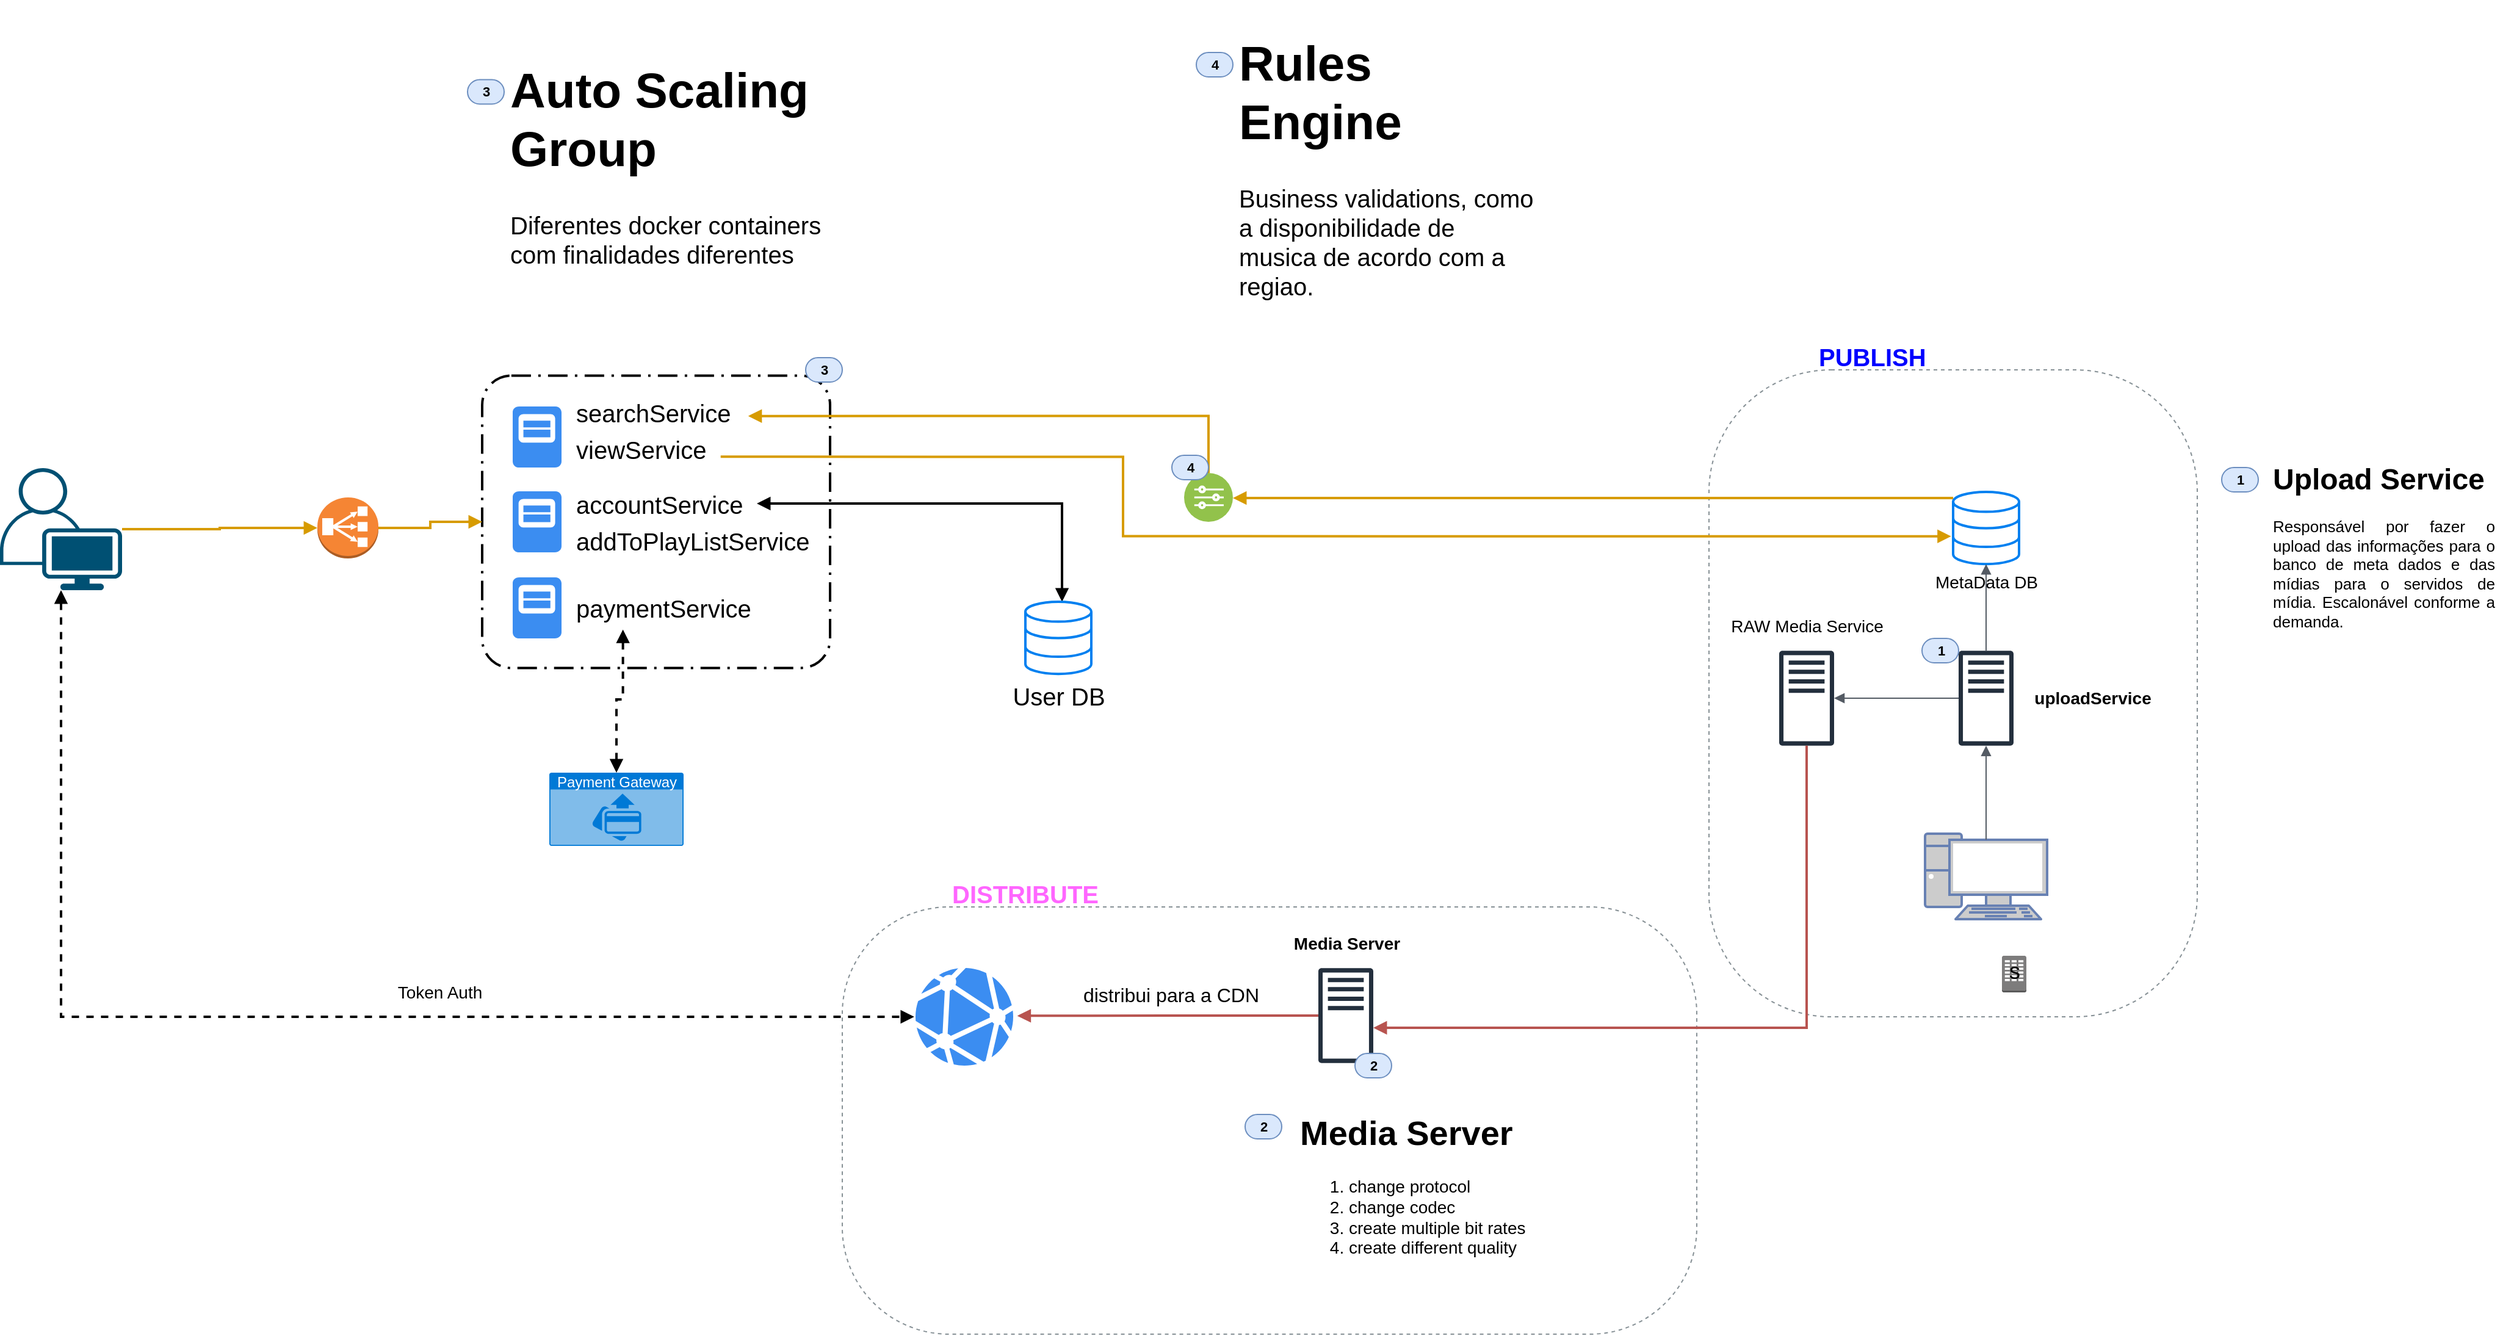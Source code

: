 <mxfile version="15.8.7" type="device"><diagram id="seO6fGcU0z6eA1pTgfzh" name="Página-1"><mxGraphModel dx="4443" dy="3138" grid="1" gridSize="10" guides="1" tooltips="1" connect="1" arrows="1" fold="1" page="1" pageScale="1" pageWidth="827" pageHeight="1169" math="0" shadow="0"><root><mxCell id="0"/><mxCell id="1" parent="0"/><mxCell id="ZBXX9fqYwAs-QsuHDy88-55" value="" style="rounded=1;arcSize=10;dashed=1;fillColor=none;gradientColor=none;dashPattern=8 3 1 3;strokeWidth=2;labelBackgroundColor=none;labelBorderColor=none;fontSize=20;fontColor=#000000;html=1;" vertex="1" parent="1"><mxGeometry x="-635" y="44.75" width="285" height="239.5" as="geometry"/></mxCell><mxCell id="ZBXX9fqYwAs-QsuHDy88-38" value="&lt;font&gt;&lt;b&gt;PUBLISH&lt;/b&gt;&lt;/font&gt;" style="outlineConnect=0;gradientColor=none;html=1;whiteSpace=wrap;fontSize=20;fontStyle=0;strokeColor=#879196;fillColor=none;verticalAlign=top;align=left;fontColor=#0000FF;dashed=1;spacingTop=-27;rounded=1;arcSize=25;spacing=0;spacingRight=0;spacingLeft=90;" vertex="1" parent="1"><mxGeometry x="370" y="40" width="400" height="530" as="geometry"/></mxCell><mxCell id="ZBXX9fqYwAs-QsuHDy88-35" value="&lt;font color=&quot;#ff66ff&quot;&gt;&lt;b&gt;DISTRIBUTE&lt;/b&gt;&lt;/font&gt;" style="outlineConnect=0;gradientColor=none;html=1;whiteSpace=wrap;fontSize=20;fontStyle=0;strokeColor=#879196;fillColor=none;verticalAlign=top;align=left;fontColor=#879196;dashed=1;spacingTop=-27;rounded=1;arcSize=25;spacing=0;spacingRight=0;spacingLeft=90;" vertex="1" parent="1"><mxGeometry x="-340" y="480" width="700" height="350" as="geometry"/></mxCell><mxCell id="ZBXX9fqYwAs-QsuHDy88-66" style="edgeStyle=orthogonalEdgeStyle;rounded=0;orthogonalLoop=1;jettySize=auto;html=1;shadow=0;fontSize=20;fontColor=#000000;endArrow=block;endFill=1;strokeWidth=2;fillColor=#ffe6cc;strokeColor=#d79b00;" edge="1" parent="1" source="ZBXX9fqYwAs-QsuHDy88-1" target="ZBXX9fqYwAs-QsuHDy88-65"><mxGeometry relative="1" as="geometry"><Array as="points"><mxPoint x="320" y="145"/><mxPoint x="320" y="145"/></Array></mxGeometry></mxCell><mxCell id="ZBXX9fqYwAs-QsuHDy88-1" value="&lt;font style=&quot;font-size: 14px&quot;&gt;MetaData DB&lt;/font&gt;" style="html=1;verticalLabelPosition=bottom;align=center;labelBackgroundColor=#ffffff;verticalAlign=top;strokeWidth=2;strokeColor=#0080F0;shadow=0;dashed=0;shape=mxgraph.ios7.icons.data;" vertex="1" parent="1"><mxGeometry x="570" y="140" width="54" height="59.1" as="geometry"/></mxCell><mxCell id="ZBXX9fqYwAs-QsuHDy88-2" value="" style="fontColor=#0066CC;verticalAlign=top;verticalLabelPosition=bottom;labelPosition=center;align=center;html=1;outlineConnect=0;fillColor=#CCCCCC;strokeColor=#6881B3;gradientColor=none;gradientDirection=north;strokeWidth=2;shape=mxgraph.networks.pc;" vertex="1" parent="1"><mxGeometry x="547" y="420" width="100" height="70" as="geometry"/></mxCell><mxCell id="ZBXX9fqYwAs-QsuHDy88-3" value="" style="sketch=0;outlineConnect=0;fontColor=#232F3E;gradientColor=none;fillColor=#232F3D;strokeColor=none;dashed=0;verticalLabelPosition=bottom;verticalAlign=top;align=center;html=1;fontSize=12;fontStyle=0;aspect=fixed;pointerEvents=1;shape=mxgraph.aws4.traditional_server;" vertex="1" parent="1"><mxGeometry x="574.5" y="270" width="45" height="78" as="geometry"/></mxCell><mxCell id="ZBXX9fqYwAs-QsuHDy88-4" value="" style="edgeStyle=orthogonalEdgeStyle;html=1;endArrow=block;elbow=vertical;startArrow=none;endFill=1;strokeColor=#545B64;rounded=0;exitX=0.5;exitY=0.07;exitDx=0;exitDy=0;exitPerimeter=0;" edge="1" parent="1" source="ZBXX9fqYwAs-QsuHDy88-2" target="ZBXX9fqYwAs-QsuHDy88-3"><mxGeometry width="100" relative="1" as="geometry"><mxPoint x="360" y="350" as="sourcePoint"/><mxPoint x="540" y="360" as="targetPoint"/></mxGeometry></mxCell><mxCell id="ZBXX9fqYwAs-QsuHDy88-5" value="" style="edgeStyle=orthogonalEdgeStyle;html=1;endArrow=block;elbow=vertical;startArrow=none;endFill=1;strokeColor=#545B64;rounded=0;" edge="1" parent="1" source="ZBXX9fqYwAs-QsuHDy88-3" target="ZBXX9fqYwAs-QsuHDy88-1"><mxGeometry width="100" relative="1" as="geometry"><mxPoint x="360" y="350" as="sourcePoint"/><mxPoint x="460" y="350" as="targetPoint"/></mxGeometry></mxCell><mxCell id="ZBXX9fqYwAs-QsuHDy88-7" value="&lt;h1&gt;Upload Service&lt;/h1&gt;&lt;p style=&quot;text-align: justify ; font-size: 13px&quot;&gt;&lt;font style=&quot;font-size: 13px&quot;&gt;Responsável por fazer o upload das informações para o banco de meta dados e das mídias para o servidos de mídia. Escalonável conforme a demanda&lt;/font&gt;.&lt;/p&gt;" style="text;html=1;strokeColor=none;fillColor=none;spacing=5;spacingTop=-20;whiteSpace=wrap;overflow=hidden;rounded=0;" vertex="1" parent="1"><mxGeometry x="827" y="110" width="190" height="160" as="geometry"/></mxCell><mxCell id="ZBXX9fqYwAs-QsuHDy88-8" value="&lt;b&gt;&lt;font style=&quot;font-size: 14px&quot;&gt;uploadService&lt;/font&gt;&lt;/b&gt;" style="text;html=1;align=center;verticalAlign=middle;resizable=0;points=[];autosize=1;strokeColor=none;fillColor=none;" vertex="1" parent="1"><mxGeometry x="624" y="299" width="120" height="20" as="geometry"/></mxCell><mxCell id="ZBXX9fqYwAs-QsuHDy88-9" value="" style="sketch=0;outlineConnect=0;fontColor=#232F3E;gradientColor=none;fillColor=#232F3D;strokeColor=none;dashed=0;verticalLabelPosition=bottom;verticalAlign=top;align=center;html=1;fontSize=12;fontStyle=0;aspect=fixed;pointerEvents=1;shape=mxgraph.aws4.traditional_server;" vertex="1" parent="1"><mxGeometry x="427.5" y="270" width="45" height="78" as="geometry"/></mxCell><mxCell id="ZBXX9fqYwAs-QsuHDy88-10" value="RAW Media Service" style="text;html=1;align=center;verticalAlign=middle;resizable=0;points=[];autosize=1;strokeColor=none;fillColor=none;fontSize=14;" vertex="1" parent="1"><mxGeometry x="380" y="240" width="140" height="20" as="geometry"/></mxCell><mxCell id="ZBXX9fqYwAs-QsuHDy88-11" value="" style="edgeStyle=orthogonalEdgeStyle;html=1;endArrow=block;elbow=vertical;startArrow=none;endFill=1;strokeColor=#545B64;rounded=0;" edge="1" parent="1" source="ZBXX9fqYwAs-QsuHDy88-3" target="ZBXX9fqYwAs-QsuHDy88-9"><mxGeometry width="100" relative="1" as="geometry"><mxPoint x="540" y="348.003" as="sourcePoint"/><mxPoint x="540" y="206.94" as="targetPoint"/></mxGeometry></mxCell><mxCell id="ZBXX9fqYwAs-QsuHDy88-13" value="1" style="dashed=0;html=1;fillColor=#dae8fc;strokeColor=#6c8ebf;align=center;rounded=1;arcSize=50;fontStyle=1;fontSize=11;shadow=0;strokeWidth=1;" vertex="1" parent="1"><mxGeometry x="544.5" y="260" width="30" height="20" as="geometry"/></mxCell><mxCell id="ZBXX9fqYwAs-QsuHDy88-16" value="1" style="dashed=0;html=1;fillColor=#dae8fc;strokeColor=#6c8ebf;align=center;rounded=1;arcSize=50;fontStyle=1;fontSize=11;shadow=0;strokeWidth=1;" vertex="1" parent="1"><mxGeometry x="790" y="120" width="30" height="20" as="geometry"/></mxCell><mxCell id="ZBXX9fqYwAs-QsuHDy88-28" style="edgeStyle=orthogonalEdgeStyle;rounded=0;orthogonalLoop=1;jettySize=auto;html=1;entryX=1.042;entryY=0.49;entryDx=0;entryDy=0;entryPerimeter=0;shadow=0;fontSize=16;strokeWidth=2;fillColor=#f8cecc;strokeColor=#b85450;endArrow=block;endFill=1;" edge="1" parent="1" source="ZBXX9fqYwAs-QsuHDy88-21" target="ZBXX9fqYwAs-QsuHDy88-25"><mxGeometry relative="1" as="geometry"/></mxCell><mxCell id="ZBXX9fqYwAs-QsuHDy88-29" value="distribui para a CDN" style="edgeLabel;html=1;align=center;verticalAlign=middle;resizable=0;points=[];fontSize=16;" vertex="1" connectable="0" parent="ZBXX9fqYwAs-QsuHDy88-28"><mxGeometry x="0.232" y="-1" relative="1" as="geometry"><mxPoint x="31" y="-16" as="offset"/></mxGeometry></mxCell><mxCell id="ZBXX9fqYwAs-QsuHDy88-21" value="" style="sketch=0;outlineConnect=0;fontColor=#232F3E;gradientColor=none;fillColor=#232F3D;strokeColor=none;dashed=0;verticalLabelPosition=bottom;verticalAlign=top;align=center;html=1;fontSize=12;fontStyle=0;aspect=fixed;pointerEvents=1;shape=mxgraph.aws4.traditional_server;" vertex="1" parent="1"><mxGeometry x="50" y="530" width="45" height="78" as="geometry"/></mxCell><mxCell id="ZBXX9fqYwAs-QsuHDy88-22" value="&lt;b&gt;&lt;font style=&quot;font-size: 14px&quot;&gt;Media Server&lt;/font&gt;&lt;/b&gt;" style="text;html=1;align=center;verticalAlign=middle;resizable=0;points=[];autosize=1;strokeColor=none;fillColor=none;fontSize=13;" vertex="1" parent="1"><mxGeometry x="17.5" y="500" width="110" height="20" as="geometry"/></mxCell><mxCell id="ZBXX9fqYwAs-QsuHDy88-24" value="" style="edgeStyle=orthogonalEdgeStyle;html=1;endArrow=block;elbow=vertical;startArrow=none;endFill=1;strokeColor=#b85450;fillColor=#f8cecc;rounded=0;shadow=0;strokeWidth=2;" edge="1" parent="1" source="ZBXX9fqYwAs-QsuHDy88-9" target="ZBXX9fqYwAs-QsuHDy88-21"><mxGeometry width="100" relative="1" as="geometry"><mxPoint x="584.5" y="319" as="sourcePoint"/><mxPoint x="482.5" y="319" as="targetPoint"/><Array as="points"><mxPoint x="450" y="579"/></Array></mxGeometry></mxCell><mxCell id="ZBXX9fqYwAs-QsuHDy88-25" value="" style="sketch=0;html=1;aspect=fixed;strokeColor=none;shadow=0;align=center;verticalAlign=top;fillColor=#3B8DF1;shape=mxgraph.gcp2.google_network;fontSize=16;" vertex="1" parent="1"><mxGeometry x="-280" y="530" width="80" height="80" as="geometry"/></mxCell><mxCell id="ZBXX9fqYwAs-QsuHDy88-26" value="2" style="dashed=0;html=1;fillColor=#dae8fc;strokeColor=#6c8ebf;align=center;rounded=1;arcSize=50;fontStyle=1;fontSize=11;shadow=0;strokeWidth=1;" vertex="1" parent="1"><mxGeometry x="80" y="600" width="30" height="20" as="geometry"/></mxCell><mxCell id="ZBXX9fqYwAs-QsuHDy88-44" style="edgeStyle=orthogonalEdgeStyle;rounded=0;orthogonalLoop=1;jettySize=auto;html=1;shadow=0;fontSize=20;fontColor=#0000FF;endArrow=block;endFill=1;strokeWidth=2;fillColor=#ffe6cc;strokeColor=#d79b00;" edge="1" parent="1" source="ZBXX9fqYwAs-QsuHDy88-30" target="ZBXX9fqYwAs-QsuHDy88-42"><mxGeometry relative="1" as="geometry"/></mxCell><mxCell id="ZBXX9fqYwAs-QsuHDy88-78" style="edgeStyle=orthogonalEdgeStyle;rounded=0;orthogonalLoop=1;jettySize=auto;html=1;entryX=-0.013;entryY=0.5;entryDx=0;entryDy=0;entryPerimeter=0;shadow=0;fontSize=14;fontColor=#000000;startArrow=block;startFill=1;endArrow=block;endFill=1;strokeWidth=2;dashed=1;" edge="1" parent="1" source="ZBXX9fqYwAs-QsuHDy88-30" target="ZBXX9fqYwAs-QsuHDy88-25"><mxGeometry relative="1" as="geometry"><Array as="points"><mxPoint x="-980" y="570"/></Array></mxGeometry></mxCell><mxCell id="ZBXX9fqYwAs-QsuHDy88-79" value="Token Auth" style="edgeLabel;html=1;align=center;verticalAlign=middle;resizable=0;points=[];fontSize=14;fontColor=#000000;" vertex="1" connectable="0" parent="ZBXX9fqYwAs-QsuHDy88-78"><mxGeometry x="0.257" y="-1" relative="1" as="geometry"><mxPoint y="-21" as="offset"/></mxGeometry></mxCell><mxCell id="ZBXX9fqYwAs-QsuHDy88-30" value="" style="points=[[0.35,0,0],[0.98,0.51,0],[1,0.71,0],[0.67,1,0],[0,0.795,0],[0,0.65,0]];verticalLabelPosition=bottom;sketch=0;html=1;verticalAlign=top;aspect=fixed;align=center;pointerEvents=1;shape=mxgraph.cisco19.user;fillColor=#005073;strokeColor=none;fontSize=16;" vertex="1" parent="1"><mxGeometry x="-1030" y="120.5" width="100" height="100" as="geometry"/></mxCell><mxCell id="ZBXX9fqYwAs-QsuHDy88-37" value="s" style="dashed=0;shape=mxgraph.aws3.corporate_data_center;fillColor=#7D7C7C;gradientColor=none;dashed=0;rounded=1;fontSize=18;fontColor=default;strokeWidth=1;labelBorderColor=none;labelBackgroundColor=none;html=1;spacingTop=-4;" vertex="1" parent="1"><mxGeometry x="610" y="520" width="20" height="30" as="geometry"/></mxCell><mxCell id="ZBXX9fqYwAs-QsuHDy88-40" value="" style="group" vertex="1" connectable="0" parent="1"><mxGeometry x="-10" y="640" width="290" height="160" as="geometry"/></mxCell><mxCell id="ZBXX9fqYwAs-QsuHDy88-23" value="&lt;h1&gt;Media Server&lt;/h1&gt;&lt;p style=&quot;font-size: 16px&quot;&gt;&lt;ol&gt;&lt;li&gt;change protocol&lt;/li&gt;&lt;li&gt;change codec&lt;/li&gt;&lt;li&gt;create multiple bit rates&lt;/li&gt;&lt;li&gt;create different quality&lt;/li&gt;&lt;/ol&gt;&lt;/p&gt;" style="text;html=1;strokeColor=none;fillColor=none;spacing=5;spacingTop=-20;whiteSpace=wrap;overflow=hidden;rounded=0;fontSize=14;" vertex="1" parent="ZBXX9fqYwAs-QsuHDy88-40"><mxGeometry x="40" width="250" height="160" as="geometry"/></mxCell><mxCell id="ZBXX9fqYwAs-QsuHDy88-27" value="2" style="dashed=0;html=1;fillColor=#dae8fc;strokeColor=#6c8ebf;align=center;rounded=1;arcSize=50;fontStyle=1;fontSize=11;shadow=0;strokeWidth=1;" vertex="1" parent="ZBXX9fqYwAs-QsuHDy88-40"><mxGeometry y="10" width="30" height="20" as="geometry"/></mxCell><mxCell id="ZBXX9fqYwAs-QsuHDy88-58" style="edgeStyle=orthogonalEdgeStyle;rounded=0;orthogonalLoop=1;jettySize=auto;html=1;entryX=0;entryY=0.5;entryDx=0;entryDy=0;shadow=0;fontSize=20;fontColor=#000000;endArrow=block;endFill=1;strokeWidth=2;fillColor=#ffe6cc;strokeColor=#d79b00;" edge="1" parent="1" source="ZBXX9fqYwAs-QsuHDy88-42" target="ZBXX9fqYwAs-QsuHDy88-55"><mxGeometry relative="1" as="geometry"/></mxCell><mxCell id="ZBXX9fqYwAs-QsuHDy88-42" value="" style="outlineConnect=0;dashed=0;verticalLabelPosition=bottom;verticalAlign=top;align=center;html=1;shape=mxgraph.aws3.classic_load_balancer;fillColor=#F58534;gradientColor=none;rounded=1;labelBackgroundColor=none;labelBorderColor=none;fontSize=20;fontColor=#0000FF;strokeWidth=1;" vertex="1" parent="1"><mxGeometry x="-770" y="144.5" width="50" height="50" as="geometry"/></mxCell><mxCell id="ZBXX9fqYwAs-QsuHDy88-47" value="" style="sketch=0;html=1;aspect=fixed;strokeColor=none;shadow=0;align=center;verticalAlign=top;fillColor=#3B8DF1;shape=mxgraph.gcp2.node;rounded=1;labelBackgroundColor=none;labelBorderColor=none;fontSize=20;fontColor=#000000;" vertex="1" parent="1"><mxGeometry x="-610" y="70" width="40" height="50" as="geometry"/></mxCell><mxCell id="ZBXX9fqYwAs-QsuHDy88-48" value="" style="sketch=0;html=1;aspect=fixed;strokeColor=none;shadow=0;align=center;verticalAlign=top;fillColor=#3B8DF1;shape=mxgraph.gcp2.node;rounded=1;labelBackgroundColor=none;labelBorderColor=none;fontSize=20;fontColor=#000000;" vertex="1" parent="1"><mxGeometry x="-610" y="139.5" width="40" height="50" as="geometry"/></mxCell><mxCell id="ZBXX9fqYwAs-QsuHDy88-49" value="" style="sketch=0;html=1;aspect=fixed;strokeColor=none;shadow=0;align=center;verticalAlign=top;fillColor=#3B8DF1;shape=mxgraph.gcp2.node;rounded=1;labelBackgroundColor=none;labelBorderColor=none;fontSize=20;fontColor=#000000;" vertex="1" parent="1"><mxGeometry x="-610" y="210" width="40" height="50" as="geometry"/></mxCell><mxCell id="ZBXX9fqYwAs-QsuHDy88-50" value="searchService" style="text;html=1;align=left;verticalAlign=middle;resizable=0;points=[];autosize=1;strokeColor=none;fillColor=none;fontSize=20;fontColor=#000000;" vertex="1" parent="1"><mxGeometry x="-560" y="60" width="140" height="30" as="geometry"/></mxCell><mxCell id="ZBXX9fqYwAs-QsuHDy88-51" value="viewService" style="text;html=1;align=left;verticalAlign=middle;resizable=0;points=[];autosize=1;strokeColor=none;fillColor=none;fontSize=20;fontColor=#000000;" vertex="1" parent="1"><mxGeometry x="-560" y="90" width="120" height="30" as="geometry"/></mxCell><mxCell id="ZBXX9fqYwAs-QsuHDy88-52" value="accountService" style="text;html=1;align=left;verticalAlign=middle;resizable=0;points=[];autosize=1;strokeColor=none;fillColor=none;fontSize=20;fontColor=#000000;" vertex="1" parent="1"><mxGeometry x="-560" y="134.5" width="150" height="30" as="geometry"/></mxCell><mxCell id="ZBXX9fqYwAs-QsuHDy88-64" style="edgeStyle=orthogonalEdgeStyle;rounded=0;orthogonalLoop=1;jettySize=auto;html=1;entryX=-0.031;entryY=0.615;entryDx=0;entryDy=0;entryPerimeter=0;shadow=0;fontSize=20;fontColor=#000000;endArrow=block;endFill=1;strokeWidth=2;fillColor=#ffe6cc;strokeColor=#d79b00;exitX=1.003;exitY=0.706;exitDx=0;exitDy=0;exitPerimeter=0;" edge="1" parent="1" source="ZBXX9fqYwAs-QsuHDy88-51" target="ZBXX9fqYwAs-QsuHDy88-1"><mxGeometry relative="1" as="geometry"><Array as="points"><mxPoint x="-110" y="111"/><mxPoint x="-110" y="176"/></Array></mxGeometry></mxCell><mxCell id="ZBXX9fqYwAs-QsuHDy88-73" style="edgeStyle=orthogonalEdgeStyle;rounded=0;orthogonalLoop=1;jettySize=auto;html=1;entryX=0.556;entryY=0;entryDx=0;entryDy=0;entryPerimeter=0;shadow=0;fontSize=14;fontColor=#000000;endArrow=block;endFill=1;strokeWidth=2;startArrow=block;startFill=1;" edge="1" parent="1" source="ZBXX9fqYwAs-QsuHDy88-52" target="ZBXX9fqYwAs-QsuHDy88-72"><mxGeometry relative="1" as="geometry"/></mxCell><mxCell id="ZBXX9fqYwAs-QsuHDy88-53" value="addToPlayListService" style="text;html=1;align=left;verticalAlign=middle;resizable=0;points=[];autosize=1;strokeColor=none;fillColor=none;fontSize=20;fontColor=#000000;" vertex="1" parent="1"><mxGeometry x="-560" y="164.5" width="210" height="30" as="geometry"/></mxCell><mxCell id="ZBXX9fqYwAs-QsuHDy88-54" value="paymentService" style="text;html=1;align=left;verticalAlign=middle;resizable=0;points=[];autosize=1;strokeColor=none;fillColor=none;fontSize=20;fontColor=#000000;" vertex="1" parent="1"><mxGeometry x="-560" y="220" width="160" height="30" as="geometry"/></mxCell><mxCell id="ZBXX9fqYwAs-QsuHDy88-59" value="3" style="dashed=0;html=1;fillColor=#dae8fc;strokeColor=#6c8ebf;align=center;rounded=1;arcSize=50;fontStyle=1;fontSize=11;shadow=0;strokeWidth=1;" vertex="1" parent="1"><mxGeometry x="-370" y="30" width="30" height="20" as="geometry"/></mxCell><mxCell id="ZBXX9fqYwAs-QsuHDy88-63" value="" style="group" vertex="1" connectable="0" parent="1"><mxGeometry x="-647" y="-230" width="324" height="227.5" as="geometry"/></mxCell><mxCell id="ZBXX9fqYwAs-QsuHDy88-46" value="&lt;h1&gt;Auto Scaling Group&lt;/h1&gt;&lt;p&gt;Diferentes docker containers com finalidades diferentes&lt;/p&gt;" style="text;html=1;strokeColor=none;fillColor=none;spacing=5;spacingTop=-20;whiteSpace=wrap;overflow=hidden;rounded=0;labelBackgroundColor=none;labelBorderColor=none;fontSize=20;fontColor=#000000;" vertex="1" parent="ZBXX9fqYwAs-QsuHDy88-63"><mxGeometry x="30" width="294" height="227.5" as="geometry"/></mxCell><mxCell id="ZBXX9fqYwAs-QsuHDy88-60" value="3" style="dashed=0;html=1;fillColor=#dae8fc;strokeColor=#6c8ebf;align=center;rounded=1;arcSize=50;fontStyle=1;fontSize=11;shadow=0;strokeWidth=1;" vertex="1" parent="ZBXX9fqYwAs-QsuHDy88-63"><mxGeometry y="32.25" width="30" height="20" as="geometry"/></mxCell><mxCell id="ZBXX9fqYwAs-QsuHDy88-67" style="edgeStyle=orthogonalEdgeStyle;rounded=0;orthogonalLoop=1;jettySize=auto;html=1;shadow=0;fontSize=20;fontColor=#000000;endArrow=block;endFill=1;strokeWidth=2;fillColor=#ffe6cc;strokeColor=#d79b00;entryX=1.021;entryY=0.594;entryDx=0;entryDy=0;entryPerimeter=0;" edge="1" parent="1" source="ZBXX9fqYwAs-QsuHDy88-65" target="ZBXX9fqYwAs-QsuHDy88-50"><mxGeometry relative="1" as="geometry"><Array as="points"><mxPoint x="-40" y="78"/></Array></mxGeometry></mxCell><mxCell id="ZBXX9fqYwAs-QsuHDy88-65" value="" style="aspect=fixed;perimeter=ellipsePerimeter;html=1;align=center;shadow=0;dashed=0;fontColor=#4277BB;labelBackgroundColor=#ffffff;fontSize=12;spacingTop=3;image;image=img/lib/ibm/vpc/Rules.svg;rounded=1;labelBorderColor=none;strokeWidth=1;" vertex="1" parent="1"><mxGeometry x="-60" y="124.5" width="40" height="40" as="geometry"/></mxCell><mxCell id="ZBXX9fqYwAs-QsuHDy88-68" value="4" style="dashed=0;html=1;fillColor=#dae8fc;strokeColor=#6c8ebf;align=center;rounded=1;arcSize=50;fontStyle=1;fontSize=11;shadow=0;strokeWidth=1;" vertex="1" parent="1"><mxGeometry x="-70" y="110" width="30" height="20" as="geometry"/></mxCell><mxCell id="ZBXX9fqYwAs-QsuHDy88-71" value="" style="group" vertex="1" connectable="0" parent="1"><mxGeometry x="-50" y="-252.5" width="280" height="262.5" as="geometry"/></mxCell><mxCell id="ZBXX9fqYwAs-QsuHDy88-69" value="4" style="dashed=0;html=1;fillColor=#dae8fc;strokeColor=#6c8ebf;align=center;rounded=1;arcSize=50;fontStyle=1;fontSize=11;shadow=0;strokeWidth=1;" vertex="1" parent="ZBXX9fqYwAs-QsuHDy88-71"><mxGeometry y="32.5" width="30" height="20" as="geometry"/></mxCell><mxCell id="ZBXX9fqYwAs-QsuHDy88-70" value="&lt;h1&gt;Rules Engine&lt;/h1&gt;&lt;p&gt;Business validations, como a disponibilidade de&amp;nbsp; musica de acordo com a regiao.&lt;/p&gt;" style="text;html=1;strokeColor=none;fillColor=none;spacing=5;spacingTop=-20;whiteSpace=wrap;overflow=hidden;rounded=0;labelBackgroundColor=none;labelBorderColor=none;fontSize=20;fontColor=#000000;" vertex="1" parent="ZBXX9fqYwAs-QsuHDy88-71"><mxGeometry x="30" width="250" height="262.5" as="geometry"/></mxCell><mxCell id="ZBXX9fqYwAs-QsuHDy88-72" value="User DB" style="html=1;verticalLabelPosition=bottom;align=center;labelBackgroundColor=#ffffff;verticalAlign=top;strokeWidth=2;strokeColor=#0080F0;shadow=0;dashed=0;shape=mxgraph.ios7.icons.data;rounded=1;labelBorderColor=none;fontSize=20;fontColor=#000000;" vertex="1" parent="1"><mxGeometry x="-190" y="230" width="54" height="59.1" as="geometry"/></mxCell><mxCell id="ZBXX9fqYwAs-QsuHDy88-77" style="edgeStyle=orthogonalEdgeStyle;rounded=0;orthogonalLoop=1;jettySize=auto;html=1;entryX=0.252;entryY=1.09;entryDx=0;entryDy=0;entryPerimeter=0;shadow=0;fontSize=14;fontColor=#000000;startArrow=block;startFill=1;endArrow=block;endFill=1;strokeWidth=2;dashed=1;" edge="1" parent="1" source="ZBXX9fqYwAs-QsuHDy88-76" target="ZBXX9fqYwAs-QsuHDy88-54"><mxGeometry relative="1" as="geometry"/></mxCell><mxCell id="ZBXX9fqYwAs-QsuHDy88-76" value="Payment Gateway" style="html=1;strokeColor=none;fillColor=#0079D6;labelPosition=center;verticalLabelPosition=middle;verticalAlign=top;align=center;fontSize=12;outlineConnect=0;spacingTop=-6;fontColor=#FFFFFF;sketch=0;shape=mxgraph.sitemap.payment;rounded=1;labelBackgroundColor=none;labelBorderColor=none;" vertex="1" parent="1"><mxGeometry x="-580" y="370" width="110" height="60" as="geometry"/></mxCell></root></mxGraphModel></diagram></mxfile>